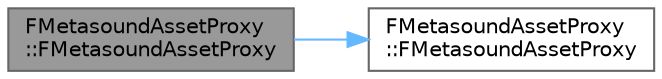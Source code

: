 digraph "FMetasoundAssetProxy::FMetasoundAssetProxy"
{
 // INTERACTIVE_SVG=YES
 // LATEX_PDF_SIZE
  bgcolor="transparent";
  edge [fontname=Helvetica,fontsize=10,labelfontname=Helvetica,labelfontsize=10];
  node [fontname=Helvetica,fontsize=10,shape=box,height=0.2,width=0.4];
  rankdir="LR";
  Node1 [id="Node000001",label="FMetasoundAssetProxy\l::FMetasoundAssetProxy",height=0.2,width=0.4,color="gray40", fillcolor="grey60", style="filled", fontcolor="black",tooltip=" "];
  Node1 -> Node2 [id="edge1_Node000001_Node000002",color="steelblue1",style="solid",tooltip=" "];
  Node2 [id="Node000002",label="FMetasoundAssetProxy\l::FMetasoundAssetProxy",height=0.2,width=0.4,color="grey40", fillcolor="white", style="filled",URL="$d3/d90/classFMetasoundAssetProxy.html#a816c053d279b61efb4298c735fa8dd41",tooltip=" "];
}

